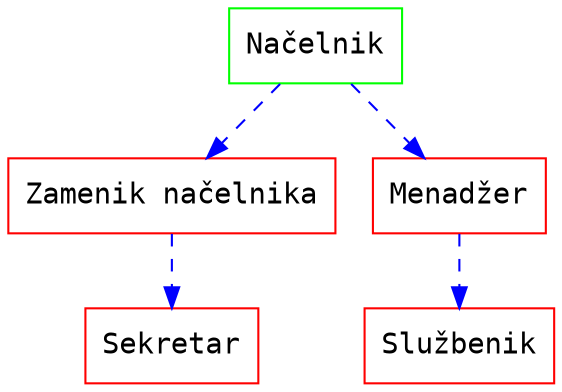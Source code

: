 digraph hierarchy{
    node [color=Red,fontname=Courier,shape=box]   
    edge [color=Blue, style=dashed]
    nacelnik[label = "Načelnik", color = Green]
    zamenik[label = "Zamenik načelnika"]
    manager[label = "Menadžer"]
    sluzbenik[label = "Službenik"]
    sekretar[label = "Sekretar"]
    nacelnik -> manager -> sluzbenik
    nacelnik -> zamenik -> sekretar
}